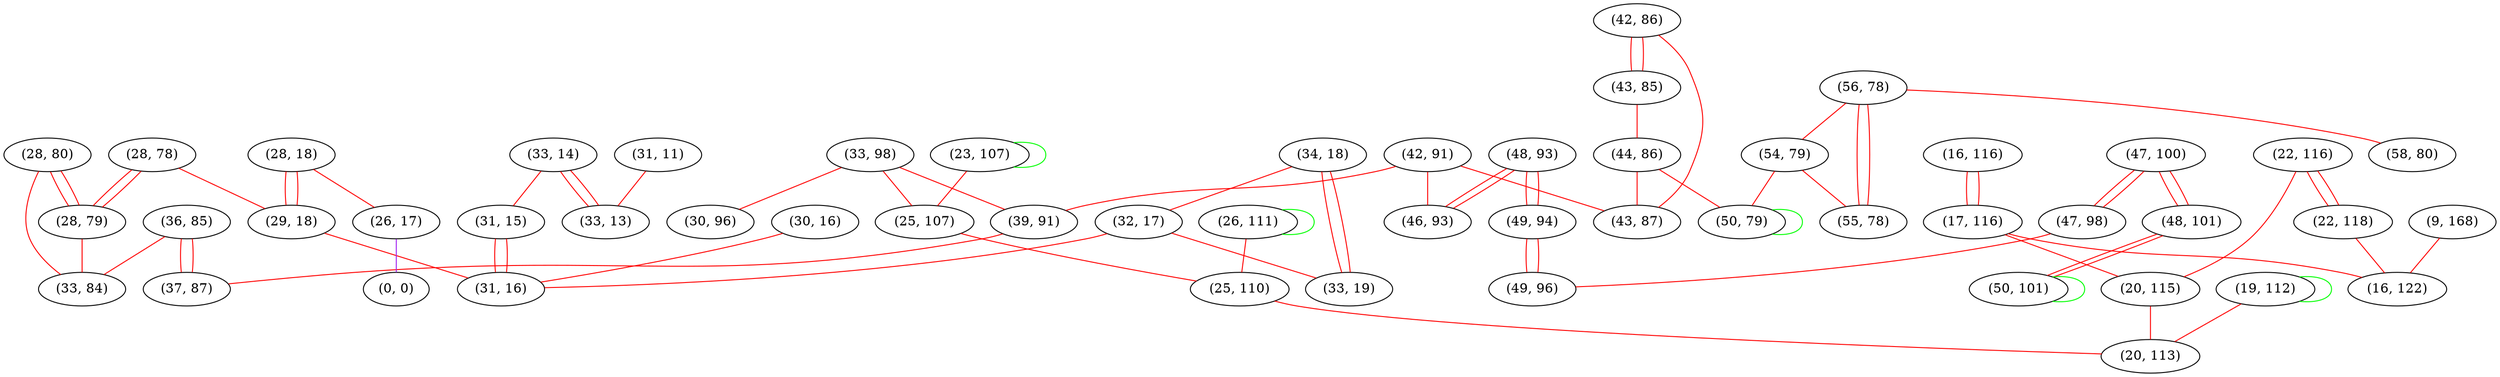 graph "" {
"(22, 116)";
"(28, 80)";
"(23, 107)";
"(48, 93)";
"(56, 78)";
"(42, 91)";
"(28, 78)";
"(16, 116)";
"(42, 86)";
"(28, 18)";
"(33, 98)";
"(29, 18)";
"(34, 18)";
"(39, 91)";
"(9, 168)";
"(54, 79)";
"(55, 78)";
"(17, 116)";
"(28, 79)";
"(20, 115)";
"(43, 85)";
"(47, 100)";
"(26, 17)";
"(44, 86)";
"(46, 93)";
"(26, 111)";
"(31, 11)";
"(0, 0)";
"(30, 96)";
"(22, 118)";
"(19, 112)";
"(33, 14)";
"(49, 94)";
"(31, 15)";
"(32, 17)";
"(30, 16)";
"(36, 85)";
"(25, 107)";
"(48, 101)";
"(47, 98)";
"(50, 79)";
"(33, 13)";
"(49, 96)";
"(31, 16)";
"(43, 87)";
"(33, 19)";
"(25, 110)";
"(16, 122)";
"(58, 80)";
"(37, 87)";
"(20, 113)";
"(50, 101)";
"(33, 84)";
"(22, 116)" -- "(20, 115)"  [color=red, key=0, weight=1];
"(22, 116)" -- "(22, 118)"  [color=red, key=0, weight=1];
"(22, 116)" -- "(22, 118)"  [color=red, key=1, weight=1];
"(28, 80)" -- "(28, 79)"  [color=red, key=0, weight=1];
"(28, 80)" -- "(28, 79)"  [color=red, key=1, weight=1];
"(28, 80)" -- "(33, 84)"  [color=red, key=0, weight=1];
"(23, 107)" -- "(23, 107)"  [color=green, key=0, weight=2];
"(23, 107)" -- "(25, 107)"  [color=red, key=0, weight=1];
"(48, 93)" -- "(49, 94)"  [color=red, key=0, weight=1];
"(48, 93)" -- "(49, 94)"  [color=red, key=1, weight=1];
"(48, 93)" -- "(46, 93)"  [color=red, key=0, weight=1];
"(48, 93)" -- "(46, 93)"  [color=red, key=1, weight=1];
"(56, 78)" -- "(58, 80)"  [color=red, key=0, weight=1];
"(56, 78)" -- "(55, 78)"  [color=red, key=0, weight=1];
"(56, 78)" -- "(55, 78)"  [color=red, key=1, weight=1];
"(56, 78)" -- "(54, 79)"  [color=red, key=0, weight=1];
"(42, 91)" -- "(39, 91)"  [color=red, key=0, weight=1];
"(42, 91)" -- "(46, 93)"  [color=red, key=0, weight=1];
"(42, 91)" -- "(43, 87)"  [color=red, key=0, weight=1];
"(28, 78)" -- "(28, 79)"  [color=red, key=0, weight=1];
"(28, 78)" -- "(28, 79)"  [color=red, key=1, weight=1];
"(28, 78)" -- "(29, 18)"  [color=red, key=0, weight=1];
"(16, 116)" -- "(17, 116)"  [color=red, key=0, weight=1];
"(16, 116)" -- "(17, 116)"  [color=red, key=1, weight=1];
"(42, 86)" -- "(43, 87)"  [color=red, key=0, weight=1];
"(42, 86)" -- "(43, 85)"  [color=red, key=0, weight=1];
"(42, 86)" -- "(43, 85)"  [color=red, key=1, weight=1];
"(28, 18)" -- "(29, 18)"  [color=red, key=0, weight=1];
"(28, 18)" -- "(29, 18)"  [color=red, key=1, weight=1];
"(28, 18)" -- "(26, 17)"  [color=red, key=0, weight=1];
"(33, 98)" -- "(39, 91)"  [color=red, key=0, weight=1];
"(33, 98)" -- "(25, 107)"  [color=red, key=0, weight=1];
"(33, 98)" -- "(30, 96)"  [color=red, key=0, weight=1];
"(29, 18)" -- "(31, 16)"  [color=red, key=0, weight=1];
"(34, 18)" -- "(32, 17)"  [color=red, key=0, weight=1];
"(34, 18)" -- "(33, 19)"  [color=red, key=0, weight=1];
"(34, 18)" -- "(33, 19)"  [color=red, key=1, weight=1];
"(39, 91)" -- "(37, 87)"  [color=red, key=0, weight=1];
"(9, 168)" -- "(16, 122)"  [color=red, key=0, weight=1];
"(54, 79)" -- "(50, 79)"  [color=red, key=0, weight=1];
"(54, 79)" -- "(55, 78)"  [color=red, key=0, weight=1];
"(17, 116)" -- "(16, 122)"  [color=red, key=0, weight=1];
"(17, 116)" -- "(20, 115)"  [color=red, key=0, weight=1];
"(28, 79)" -- "(33, 84)"  [color=red, key=0, weight=1];
"(20, 115)" -- "(20, 113)"  [color=red, key=0, weight=1];
"(43, 85)" -- "(44, 86)"  [color=red, key=0, weight=1];
"(47, 100)" -- "(48, 101)"  [color=red, key=0, weight=1];
"(47, 100)" -- "(48, 101)"  [color=red, key=1, weight=1];
"(47, 100)" -- "(47, 98)"  [color=red, key=0, weight=1];
"(47, 100)" -- "(47, 98)"  [color=red, key=1, weight=1];
"(26, 17)" -- "(0, 0)"  [color=purple, key=0, weight=4];
"(44, 86)" -- "(50, 79)"  [color=red, key=0, weight=1];
"(44, 86)" -- "(43, 87)"  [color=red, key=0, weight=1];
"(26, 111)" -- "(26, 111)"  [color=green, key=0, weight=2];
"(26, 111)" -- "(25, 110)"  [color=red, key=0, weight=1];
"(31, 11)" -- "(33, 13)"  [color=red, key=0, weight=1];
"(22, 118)" -- "(16, 122)"  [color=red, key=0, weight=1];
"(19, 112)" -- "(19, 112)"  [color=green, key=0, weight=2];
"(19, 112)" -- "(20, 113)"  [color=red, key=0, weight=1];
"(33, 14)" -- "(33, 13)"  [color=red, key=0, weight=1];
"(33, 14)" -- "(33, 13)"  [color=red, key=1, weight=1];
"(33, 14)" -- "(31, 15)"  [color=red, key=0, weight=1];
"(49, 94)" -- "(49, 96)"  [color=red, key=0, weight=1];
"(49, 94)" -- "(49, 96)"  [color=red, key=1, weight=1];
"(31, 15)" -- "(31, 16)"  [color=red, key=0, weight=1];
"(31, 15)" -- "(31, 16)"  [color=red, key=1, weight=1];
"(32, 17)" -- "(33, 19)"  [color=red, key=0, weight=1];
"(32, 17)" -- "(31, 16)"  [color=red, key=0, weight=1];
"(30, 16)" -- "(31, 16)"  [color=red, key=0, weight=1];
"(36, 85)" -- "(37, 87)"  [color=red, key=0, weight=1];
"(36, 85)" -- "(37, 87)"  [color=red, key=1, weight=1];
"(36, 85)" -- "(33, 84)"  [color=red, key=0, weight=1];
"(25, 107)" -- "(25, 110)"  [color=red, key=0, weight=1];
"(48, 101)" -- "(50, 101)"  [color=red, key=0, weight=1];
"(48, 101)" -- "(50, 101)"  [color=red, key=1, weight=1];
"(47, 98)" -- "(49, 96)"  [color=red, key=0, weight=1];
"(50, 79)" -- "(50, 79)"  [color=green, key=0, weight=2];
"(25, 110)" -- "(20, 113)"  [color=red, key=0, weight=1];
"(50, 101)" -- "(50, 101)"  [color=green, key=0, weight=2];
}

